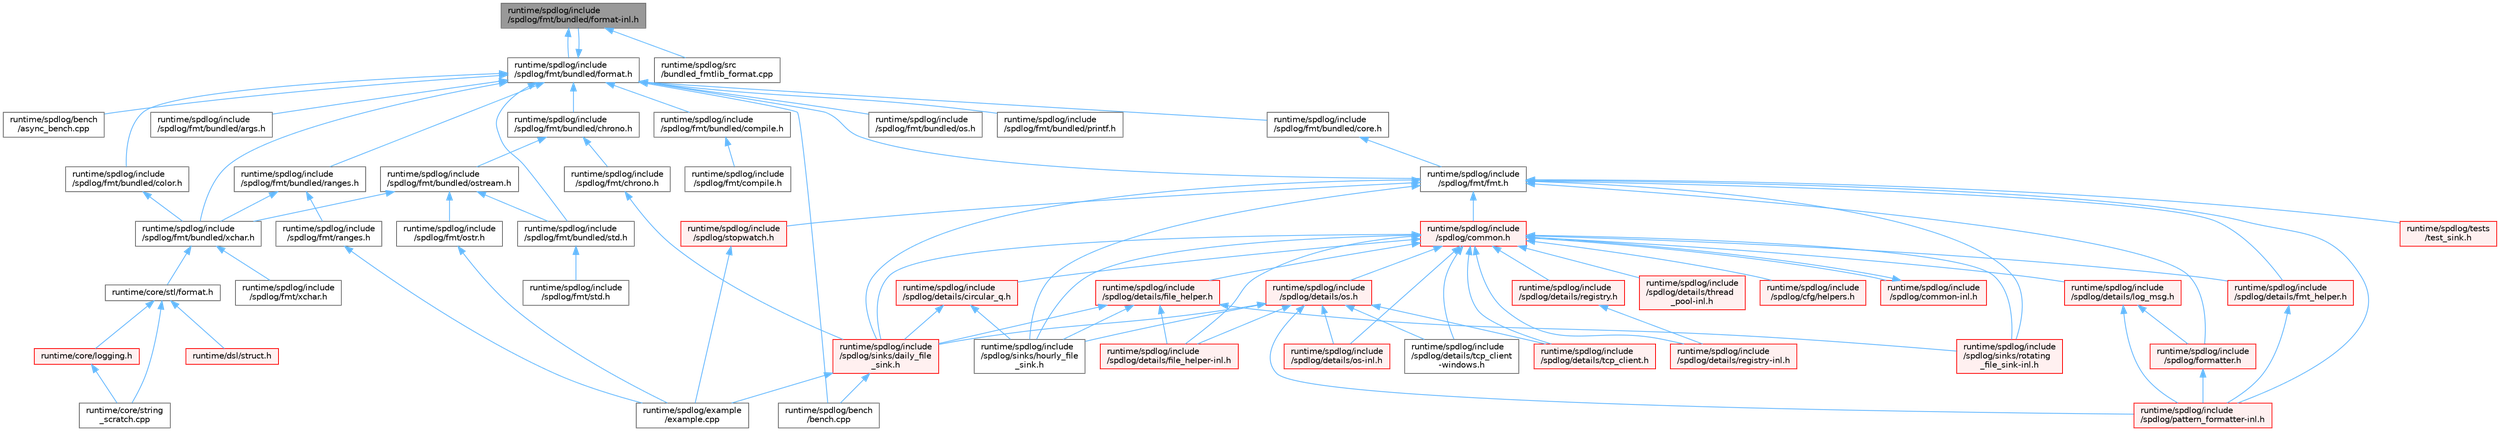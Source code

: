 digraph "runtime/spdlog/include/spdlog/fmt/bundled/format-inl.h"
{
 // LATEX_PDF_SIZE
  bgcolor="transparent";
  edge [fontname=Helvetica,fontsize=10,labelfontname=Helvetica,labelfontsize=10];
  node [fontname=Helvetica,fontsize=10,shape=box,height=0.2,width=0.4];
  Node1 [id="Node000001",label="runtime/spdlog/include\l/spdlog/fmt/bundled/format-inl.h",height=0.2,width=0.4,color="gray40", fillcolor="grey60", style="filled", fontcolor="black",tooltip=" "];
  Node1 -> Node2 [id="edge1_Node000001_Node000002",dir="back",color="steelblue1",style="solid",tooltip=" "];
  Node2 [id="Node000002",label="runtime/spdlog/include\l/spdlog/fmt/bundled/format.h",height=0.2,width=0.4,color="grey40", fillcolor="white", style="filled",URL="$spdlog_2include_2spdlog_2fmt_2bundled_2format_8h.html",tooltip=" "];
  Node2 -> Node3 [id="edge2_Node000002_Node000003",dir="back",color="steelblue1",style="solid",tooltip=" "];
  Node3 [id="Node000003",label="runtime/spdlog/bench\l/async_bench.cpp",height=0.2,width=0.4,color="grey40", fillcolor="white", style="filled",URL="$async__bench_8cpp.html",tooltip=" "];
  Node2 -> Node4 [id="edge3_Node000002_Node000004",dir="back",color="steelblue1",style="solid",tooltip=" "];
  Node4 [id="Node000004",label="runtime/spdlog/bench\l/bench.cpp",height=0.2,width=0.4,color="grey40", fillcolor="white", style="filled",URL="$bench_8cpp.html",tooltip=" "];
  Node2 -> Node5 [id="edge4_Node000002_Node000005",dir="back",color="steelblue1",style="solid",tooltip=" "];
  Node5 [id="Node000005",label="runtime/spdlog/include\l/spdlog/fmt/bundled/args.h",height=0.2,width=0.4,color="grey40", fillcolor="white", style="filled",URL="$args_8h.html",tooltip=" "];
  Node2 -> Node6 [id="edge5_Node000002_Node000006",dir="back",color="steelblue1",style="solid",tooltip=" "];
  Node6 [id="Node000006",label="runtime/spdlog/include\l/spdlog/fmt/bundled/chrono.h",height=0.2,width=0.4,color="grey40", fillcolor="white", style="filled",URL="$spdlog_2include_2spdlog_2fmt_2bundled_2chrono_8h.html",tooltip=" "];
  Node6 -> Node7 [id="edge6_Node000006_Node000007",dir="back",color="steelblue1",style="solid",tooltip=" "];
  Node7 [id="Node000007",label="runtime/spdlog/include\l/spdlog/fmt/bundled/ostream.h",height=0.2,width=0.4,color="grey40", fillcolor="white", style="filled",URL="$ostream_8h.html",tooltip=" "];
  Node7 -> Node8 [id="edge7_Node000007_Node000008",dir="back",color="steelblue1",style="solid",tooltip=" "];
  Node8 [id="Node000008",label="runtime/spdlog/include\l/spdlog/fmt/bundled/std.h",height=0.2,width=0.4,color="grey40", fillcolor="white", style="filled",URL="$bundled_2std_8h.html",tooltip=" "];
  Node8 -> Node9 [id="edge8_Node000008_Node000009",dir="back",color="steelblue1",style="solid",tooltip=" "];
  Node9 [id="Node000009",label="runtime/spdlog/include\l/spdlog/fmt/std.h",height=0.2,width=0.4,color="grey40", fillcolor="white", style="filled",URL="$std_8h.html",tooltip=" "];
  Node7 -> Node10 [id="edge9_Node000007_Node000010",dir="back",color="steelblue1",style="solid",tooltip=" "];
  Node10 [id="Node000010",label="runtime/spdlog/include\l/spdlog/fmt/bundled/xchar.h",height=0.2,width=0.4,color="grey40", fillcolor="white", style="filled",URL="$bundled_2xchar_8h.html",tooltip=" "];
  Node10 -> Node11 [id="edge10_Node000010_Node000011",dir="back",color="steelblue1",style="solid",tooltip=" "];
  Node11 [id="Node000011",label="runtime/core/stl/format.h",height=0.2,width=0.4,color="grey40", fillcolor="white", style="filled",URL="$core_2stl_2format_8h.html",tooltip=" "];
  Node11 -> Node12 [id="edge11_Node000011_Node000012",dir="back",color="steelblue1",style="solid",tooltip=" "];
  Node12 [id="Node000012",label="runtime/core/logging.h",height=0.2,width=0.4,color="red", fillcolor="#FFF0F0", style="filled",URL="$logging_8h.html",tooltip=" "];
  Node12 -> Node20 [id="edge12_Node000012_Node000020",dir="back",color="steelblue1",style="solid",tooltip=" "];
  Node20 [id="Node000020",label="runtime/core/string\l_scratch.cpp",height=0.2,width=0.4,color="grey40", fillcolor="white", style="filled",URL="$string__scratch_8cpp.html",tooltip=" "];
  Node11 -> Node20 [id="edge13_Node000011_Node000020",dir="back",color="steelblue1",style="solid",tooltip=" "];
  Node11 -> Node26 [id="edge14_Node000011_Node000026",dir="back",color="steelblue1",style="solid",tooltip=" "];
  Node26 [id="Node000026",label="runtime/dsl/struct.h",height=0.2,width=0.4,color="red", fillcolor="#FFF0F0", style="filled",URL="$struct_8h.html",tooltip=" "];
  Node10 -> Node36 [id="edge15_Node000010_Node000036",dir="back",color="steelblue1",style="solid",tooltip=" "];
  Node36 [id="Node000036",label="runtime/spdlog/include\l/spdlog/fmt/xchar.h",height=0.2,width=0.4,color="grey40", fillcolor="white", style="filled",URL="$xchar_8h.html",tooltip=" "];
  Node7 -> Node37 [id="edge16_Node000007_Node000037",dir="back",color="steelblue1",style="solid",tooltip=" "];
  Node37 [id="Node000037",label="runtime/spdlog/include\l/spdlog/fmt/ostr.h",height=0.2,width=0.4,color="grey40", fillcolor="white", style="filled",URL="$ostr_8h.html",tooltip=" "];
  Node37 -> Node38 [id="edge17_Node000037_Node000038",dir="back",color="steelblue1",style="solid",tooltip=" "];
  Node38 [id="Node000038",label="runtime/spdlog/example\l/example.cpp",height=0.2,width=0.4,color="grey40", fillcolor="white", style="filled",URL="$example_8cpp.html",tooltip=" "];
  Node6 -> Node39 [id="edge18_Node000006_Node000039",dir="back",color="steelblue1",style="solid",tooltip=" "];
  Node39 [id="Node000039",label="runtime/spdlog/include\l/spdlog/fmt/chrono.h",height=0.2,width=0.4,color="grey40", fillcolor="white", style="filled",URL="$spdlog_2include_2spdlog_2fmt_2chrono_8h.html",tooltip=" "];
  Node39 -> Node40 [id="edge19_Node000039_Node000040",dir="back",color="steelblue1",style="solid",tooltip=" "];
  Node40 [id="Node000040",label="runtime/spdlog/include\l/spdlog/sinks/daily_file\l_sink.h",height=0.2,width=0.4,color="red", fillcolor="#FFF0F0", style="filled",URL="$daily__file__sink_8h.html",tooltip=" "];
  Node40 -> Node4 [id="edge20_Node000040_Node000004",dir="back",color="steelblue1",style="solid",tooltip=" "];
  Node40 -> Node38 [id="edge21_Node000040_Node000038",dir="back",color="steelblue1",style="solid",tooltip=" "];
  Node2 -> Node66 [id="edge22_Node000002_Node000066",dir="back",color="steelblue1",style="solid",tooltip=" "];
  Node66 [id="Node000066",label="runtime/spdlog/include\l/spdlog/fmt/bundled/color.h",height=0.2,width=0.4,color="grey40", fillcolor="white", style="filled",URL="$spdlog_2include_2spdlog_2fmt_2bundled_2color_8h.html",tooltip=" "];
  Node66 -> Node10 [id="edge23_Node000066_Node000010",dir="back",color="steelblue1",style="solid",tooltip=" "];
  Node2 -> Node67 [id="edge24_Node000002_Node000067",dir="back",color="steelblue1",style="solid",tooltip=" "];
  Node67 [id="Node000067",label="runtime/spdlog/include\l/spdlog/fmt/bundled/compile.h",height=0.2,width=0.4,color="grey40", fillcolor="white", style="filled",URL="$bundled_2compile_8h.html",tooltip=" "];
  Node67 -> Node68 [id="edge25_Node000067_Node000068",dir="back",color="steelblue1",style="solid",tooltip=" "];
  Node68 [id="Node000068",label="runtime/spdlog/include\l/spdlog/fmt/compile.h",height=0.2,width=0.4,color="grey40", fillcolor="white", style="filled",URL="$compile_8h.html",tooltip=" "];
  Node2 -> Node69 [id="edge26_Node000002_Node000069",dir="back",color="steelblue1",style="solid",tooltip=" "];
  Node69 [id="Node000069",label="runtime/spdlog/include\l/spdlog/fmt/bundled/core.h",height=0.2,width=0.4,color="grey40", fillcolor="white", style="filled",URL="$core_8h.html",tooltip=" "];
  Node69 -> Node70 [id="edge27_Node000069_Node000070",dir="back",color="steelblue1",style="solid",tooltip=" "];
  Node70 [id="Node000070",label="runtime/spdlog/include\l/spdlog/fmt/fmt.h",height=0.2,width=0.4,color="grey40", fillcolor="white", style="filled",URL="$fmt_8h.html",tooltip=" "];
  Node70 -> Node71 [id="edge28_Node000070_Node000071",dir="back",color="steelblue1",style="solid",tooltip=" "];
  Node71 [id="Node000071",label="runtime/spdlog/include\l/spdlog/common.h",height=0.2,width=0.4,color="red", fillcolor="#FFF0F0", style="filled",URL="$common_8h.html",tooltip=" "];
  Node71 -> Node72 [id="edge29_Node000071_Node000072",dir="back",color="steelblue1",style="solid",tooltip=" "];
  Node72 [id="Node000072",label="runtime/spdlog/include\l/spdlog/cfg/helpers.h",height=0.2,width=0.4,color="red", fillcolor="#FFF0F0", style="filled",URL="$helpers_8h.html",tooltip=" "];
  Node71 -> Node77 [id="edge30_Node000071_Node000077",dir="back",color="steelblue1",style="solid",tooltip=" "];
  Node77 [id="Node000077",label="runtime/spdlog/include\l/spdlog/common-inl.h",height=0.2,width=0.4,color="red", fillcolor="#FFF0F0", style="filled",URL="$common-inl_8h.html",tooltip=" "];
  Node77 -> Node71 [id="edge31_Node000077_Node000071",dir="back",color="steelblue1",style="solid",tooltip=" "];
  Node71 -> Node79 [id="edge32_Node000071_Node000079",dir="back",color="steelblue1",style="solid",tooltip=" "];
  Node79 [id="Node000079",label="runtime/spdlog/include\l/spdlog/details/circular_q.h",height=0.2,width=0.4,color="red", fillcolor="#FFF0F0", style="filled",URL="$circular__q_8h.html",tooltip=" "];
  Node79 -> Node40 [id="edge33_Node000079_Node000040",dir="back",color="steelblue1",style="solid",tooltip=" "];
  Node79 -> Node99 [id="edge34_Node000079_Node000099",dir="back",color="steelblue1",style="solid",tooltip=" "];
  Node99 [id="Node000099",label="runtime/spdlog/include\l/spdlog/sinks/hourly_file\l_sink.h",height=0.2,width=0.4,color="grey40", fillcolor="white", style="filled",URL="$hourly__file__sink_8h.html",tooltip=" "];
  Node71 -> Node101 [id="edge35_Node000071_Node000101",dir="back",color="steelblue1",style="solid",tooltip=" "];
  Node101 [id="Node000101",label="runtime/spdlog/include\l/spdlog/details/file_helper-inl.h",height=0.2,width=0.4,color="red", fillcolor="#FFF0F0", style="filled",URL="$file__helper-inl_8h.html",tooltip=" "];
  Node71 -> Node103 [id="edge36_Node000071_Node000103",dir="back",color="steelblue1",style="solid",tooltip=" "];
  Node103 [id="Node000103",label="runtime/spdlog/include\l/spdlog/details/file_helper.h",height=0.2,width=0.4,color="red", fillcolor="#FFF0F0", style="filled",URL="$file__helper_8h.html",tooltip=" "];
  Node103 -> Node101 [id="edge37_Node000103_Node000101",dir="back",color="steelblue1",style="solid",tooltip=" "];
  Node103 -> Node40 [id="edge38_Node000103_Node000040",dir="back",color="steelblue1",style="solid",tooltip=" "];
  Node103 -> Node99 [id="edge39_Node000103_Node000099",dir="back",color="steelblue1",style="solid",tooltip=" "];
  Node103 -> Node106 [id="edge40_Node000103_Node000106",dir="back",color="steelblue1",style="solid",tooltip=" "];
  Node106 [id="Node000106",label="runtime/spdlog/include\l/spdlog/sinks/rotating\l_file_sink-inl.h",height=0.2,width=0.4,color="red", fillcolor="#FFF0F0", style="filled",URL="$rotating__file__sink-inl_8h.html",tooltip=" "];
  Node71 -> Node108 [id="edge41_Node000071_Node000108",dir="back",color="steelblue1",style="solid",tooltip=" "];
  Node108 [id="Node000108",label="runtime/spdlog/include\l/spdlog/details/fmt_helper.h",height=0.2,width=0.4,color="red", fillcolor="#FFF0F0", style="filled",URL="$fmt__helper_8h.html",tooltip=" "];
  Node108 -> Node109 [id="edge42_Node000108_Node000109",dir="back",color="steelblue1",style="solid",tooltip=" "];
  Node109 [id="Node000109",label="runtime/spdlog/include\l/spdlog/pattern_formatter-inl.h",height=0.2,width=0.4,color="red", fillcolor="#FFF0F0", style="filled",URL="$pattern__formatter-inl_8h.html",tooltip=" "];
  Node71 -> Node110 [id="edge43_Node000071_Node000110",dir="back",color="steelblue1",style="solid",tooltip=" "];
  Node110 [id="Node000110",label="runtime/spdlog/include\l/spdlog/details/log_msg.h",height=0.2,width=0.4,color="red", fillcolor="#FFF0F0", style="filled",URL="$log__msg_8h.html",tooltip=" "];
  Node110 -> Node114 [id="edge44_Node000110_Node000114",dir="back",color="steelblue1",style="solid",tooltip=" "];
  Node114 [id="Node000114",label="runtime/spdlog/include\l/spdlog/formatter.h",height=0.2,width=0.4,color="red", fillcolor="#FFF0F0", style="filled",URL="$formatter_8h.html",tooltip=" "];
  Node114 -> Node109 [id="edge45_Node000114_Node000109",dir="back",color="steelblue1",style="solid",tooltip=" "];
  Node110 -> Node109 [id="edge46_Node000110_Node000109",dir="back",color="steelblue1",style="solid",tooltip=" "];
  Node71 -> Node140 [id="edge47_Node000071_Node000140",dir="back",color="steelblue1",style="solid",tooltip=" "];
  Node140 [id="Node000140",label="runtime/spdlog/include\l/spdlog/details/os-inl.h",height=0.2,width=0.4,color="red", fillcolor="#FFF0F0", style="filled",URL="$os-inl_8h.html",tooltip=" "];
  Node71 -> Node141 [id="edge48_Node000071_Node000141",dir="back",color="steelblue1",style="solid",tooltip=" "];
  Node141 [id="Node000141",label="runtime/spdlog/include\l/spdlog/details/os.h",height=0.2,width=0.4,color="red", fillcolor="#FFF0F0", style="filled",URL="$details_2os_8h.html",tooltip=" "];
  Node141 -> Node101 [id="edge49_Node000141_Node000101",dir="back",color="steelblue1",style="solid",tooltip=" "];
  Node141 -> Node140 [id="edge50_Node000141_Node000140",dir="back",color="steelblue1",style="solid",tooltip=" "];
  Node141 -> Node142 [id="edge51_Node000141_Node000142",dir="back",color="steelblue1",style="solid",tooltip=" "];
  Node142 [id="Node000142",label="runtime/spdlog/include\l/spdlog/details/tcp_client\l-windows.h",height=0.2,width=0.4,color="grey40", fillcolor="white", style="filled",URL="$tcp__client-windows_8h.html",tooltip=" "];
  Node141 -> Node143 [id="edge52_Node000141_Node000143",dir="back",color="steelblue1",style="solid",tooltip=" "];
  Node143 [id="Node000143",label="runtime/spdlog/include\l/spdlog/details/tcp_client.h",height=0.2,width=0.4,color="red", fillcolor="#FFF0F0", style="filled",URL="$tcp__client_8h.html",tooltip=" "];
  Node141 -> Node109 [id="edge53_Node000141_Node000109",dir="back",color="steelblue1",style="solid",tooltip=" "];
  Node141 -> Node40 [id="edge54_Node000141_Node000040",dir="back",color="steelblue1",style="solid",tooltip=" "];
  Node141 -> Node99 [id="edge55_Node000141_Node000099",dir="back",color="steelblue1",style="solid",tooltip=" "];
  Node71 -> Node91 [id="edge56_Node000071_Node000091",dir="back",color="steelblue1",style="solid",tooltip=" "];
  Node91 [id="Node000091",label="runtime/spdlog/include\l/spdlog/details/registry-inl.h",height=0.2,width=0.4,color="red", fillcolor="#FFF0F0", style="filled",URL="$registry-inl_8h.html",tooltip=" "];
  Node71 -> Node146 [id="edge57_Node000071_Node000146",dir="back",color="steelblue1",style="solid",tooltip=" "];
  Node146 [id="Node000146",label="runtime/spdlog/include\l/spdlog/details/registry.h",height=0.2,width=0.4,color="red", fillcolor="#FFF0F0", style="filled",URL="$registry_8h.html",tooltip=" "];
  Node146 -> Node91 [id="edge58_Node000146_Node000091",dir="back",color="steelblue1",style="solid",tooltip=" "];
  Node71 -> Node142 [id="edge59_Node000071_Node000142",dir="back",color="steelblue1",style="solid",tooltip=" "];
  Node71 -> Node143 [id="edge60_Node000071_Node000143",dir="back",color="steelblue1",style="solid",tooltip=" "];
  Node71 -> Node98 [id="edge61_Node000071_Node000098",dir="back",color="steelblue1",style="solid",tooltip=" "];
  Node98 [id="Node000098",label="runtime/spdlog/include\l/spdlog/details/thread\l_pool-inl.h",height=0.2,width=0.4,color="red", fillcolor="#FFF0F0", style="filled",URL="$thread__pool-inl_8h.html",tooltip=" "];
  Node71 -> Node40 [id="edge62_Node000071_Node000040",dir="back",color="steelblue1",style="solid",tooltip=" "];
  Node71 -> Node99 [id="edge63_Node000071_Node000099",dir="back",color="steelblue1",style="solid",tooltip=" "];
  Node71 -> Node106 [id="edge64_Node000071_Node000106",dir="back",color="steelblue1",style="solid",tooltip=" "];
  Node70 -> Node108 [id="edge65_Node000070_Node000108",dir="back",color="steelblue1",style="solid",tooltip=" "];
  Node70 -> Node114 [id="edge66_Node000070_Node000114",dir="back",color="steelblue1",style="solid",tooltip=" "];
  Node70 -> Node109 [id="edge67_Node000070_Node000109",dir="back",color="steelblue1",style="solid",tooltip=" "];
  Node70 -> Node40 [id="edge68_Node000070_Node000040",dir="back",color="steelblue1",style="solid",tooltip=" "];
  Node70 -> Node99 [id="edge69_Node000070_Node000099",dir="back",color="steelblue1",style="solid",tooltip=" "];
  Node70 -> Node106 [id="edge70_Node000070_Node000106",dir="back",color="steelblue1",style="solid",tooltip=" "];
  Node70 -> Node150 [id="edge71_Node000070_Node000150",dir="back",color="steelblue1",style="solid",tooltip=" "];
  Node150 [id="Node000150",label="runtime/spdlog/include\l/spdlog/stopwatch.h",height=0.2,width=0.4,color="red", fillcolor="#FFF0F0", style="filled",URL="$stopwatch_8h.html",tooltip=" "];
  Node150 -> Node38 [id="edge72_Node000150_Node000038",dir="back",color="steelblue1",style="solid",tooltip=" "];
  Node70 -> Node136 [id="edge73_Node000070_Node000136",dir="back",color="steelblue1",style="solid",tooltip=" "];
  Node136 [id="Node000136",label="runtime/spdlog/tests\l/test_sink.h",height=0.2,width=0.4,color="red", fillcolor="#FFF0F0", style="filled",URL="$test__sink_8h.html",tooltip=" "];
  Node2 -> Node1 [id="edge74_Node000002_Node000001",dir="back",color="steelblue1",style="solid",tooltip=" "];
  Node2 -> Node151 [id="edge75_Node000002_Node000151",dir="back",color="steelblue1",style="solid",tooltip=" "];
  Node151 [id="Node000151",label="runtime/spdlog/include\l/spdlog/fmt/bundled/os.h",height=0.2,width=0.4,color="grey40", fillcolor="white", style="filled",URL="$fmt_2bundled_2os_8h.html",tooltip=" "];
  Node2 -> Node152 [id="edge76_Node000002_Node000152",dir="back",color="steelblue1",style="solid",tooltip=" "];
  Node152 [id="Node000152",label="runtime/spdlog/include\l/spdlog/fmt/bundled/printf.h",height=0.2,width=0.4,color="grey40", fillcolor="white", style="filled",URL="$printf_8h.html",tooltip=" "];
  Node2 -> Node153 [id="edge77_Node000002_Node000153",dir="back",color="steelblue1",style="solid",tooltip=" "];
  Node153 [id="Node000153",label="runtime/spdlog/include\l/spdlog/fmt/bundled/ranges.h",height=0.2,width=0.4,color="grey40", fillcolor="white", style="filled",URL="$bundled_2ranges_8h.html",tooltip=" "];
  Node153 -> Node10 [id="edge78_Node000153_Node000010",dir="back",color="steelblue1",style="solid",tooltip=" "];
  Node153 -> Node154 [id="edge79_Node000153_Node000154",dir="back",color="steelblue1",style="solid",tooltip=" "];
  Node154 [id="Node000154",label="runtime/spdlog/include\l/spdlog/fmt/ranges.h",height=0.2,width=0.4,color="grey40", fillcolor="white", style="filled",URL="$ranges_8h.html",tooltip=" "];
  Node154 -> Node38 [id="edge80_Node000154_Node000038",dir="back",color="steelblue1",style="solid",tooltip=" "];
  Node2 -> Node8 [id="edge81_Node000002_Node000008",dir="back",color="steelblue1",style="solid",tooltip=" "];
  Node2 -> Node10 [id="edge82_Node000002_Node000010",dir="back",color="steelblue1",style="solid",tooltip=" "];
  Node2 -> Node70 [id="edge83_Node000002_Node000070",dir="back",color="steelblue1",style="solid",tooltip=" "];
  Node1 -> Node155 [id="edge84_Node000001_Node000155",dir="back",color="steelblue1",style="solid",tooltip=" "];
  Node155 [id="Node000155",label="runtime/spdlog/src\l/bundled_fmtlib_format.cpp",height=0.2,width=0.4,color="grey40", fillcolor="white", style="filled",URL="$bundled__fmtlib__format_8cpp.html",tooltip=" "];
}
